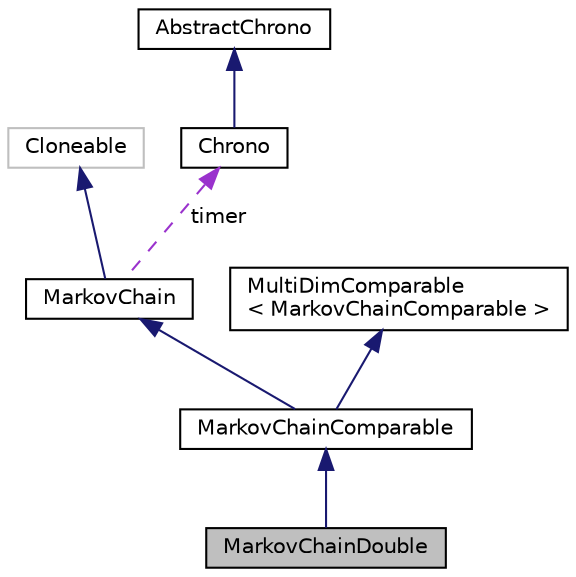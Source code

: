 digraph "MarkovChainDouble"
{
 // INTERACTIVE_SVG=YES
  bgcolor="transparent";
  edge [fontname="Helvetica",fontsize="10",labelfontname="Helvetica",labelfontsize="10"];
  node [fontname="Helvetica",fontsize="10",shape=record];
  Node5 [label="MarkovChainDouble",height=0.2,width=0.4,color="black", fillcolor="grey75", style="filled", fontcolor="black"];
  Node6 -> Node5 [dir="back",color="midnightblue",fontsize="10",style="solid",fontname="Helvetica"];
  Node6 [label="MarkovChainComparable",height=0.2,width=0.4,color="black",URL="$classumontreal_1_1ssj_1_1markovchainrqmc_1_1MarkovChainComparable.html",tooltip="A subclass of Markov chain for which there is a total ordering between the states in each dimension i..."];
  Node7 -> Node6 [dir="back",color="midnightblue",fontsize="10",style="solid",fontname="Helvetica"];
  Node7 [label="MarkovChain",height=0.2,width=0.4,color="black",URL="$classumontreal_1_1ssj_1_1markovchainrqmc_1_1MarkovChain.html",tooltip="This class defines a generic Markov chain and provides basic tools to simulate it for a given number ..."];
  Node8 -> Node7 [dir="back",color="midnightblue",fontsize="10",style="solid",fontname="Helvetica"];
  Node8 [label="Cloneable",height=0.2,width=0.4,color="grey75"];
  Node9 -> Node7 [dir="back",color="darkorchid3",fontsize="10",style="dashed",label=" timer" ,fontname="Helvetica"];
  Node9 [label="Chrono",height=0.2,width=0.4,color="black",URL="$classumontreal_1_1ssj_1_1util_1_1Chrono.html",tooltip="The Chrono class extends the umontreal.ssj.util.AbstractChrono class and computes the CPU time for th..."];
  Node10 -> Node9 [dir="back",color="midnightblue",fontsize="10",style="solid",fontname="Helvetica"];
  Node10 [label="AbstractChrono",height=0.2,width=0.4,color="black",URL="$classumontreal_1_1ssj_1_1util_1_1AbstractChrono.html",tooltip="AbstractChrono is a class that acts as an interface to the system clock and calculates the CPU or sys..."];
  Node11 -> Node6 [dir="back",color="midnightblue",fontsize="10",style="solid",fontname="Helvetica"];
  Node11 [label="MultiDimComparable\l\< MarkovChainComparable \>",height=0.2,width=0.4,color="black",URL="$interfaceumontreal_1_1ssj_1_1util_1_1sort_1_1MultiDimComparable.html",tooltip="This interface is an extension (or variant) of the Comparable interface in Java. "];
}
